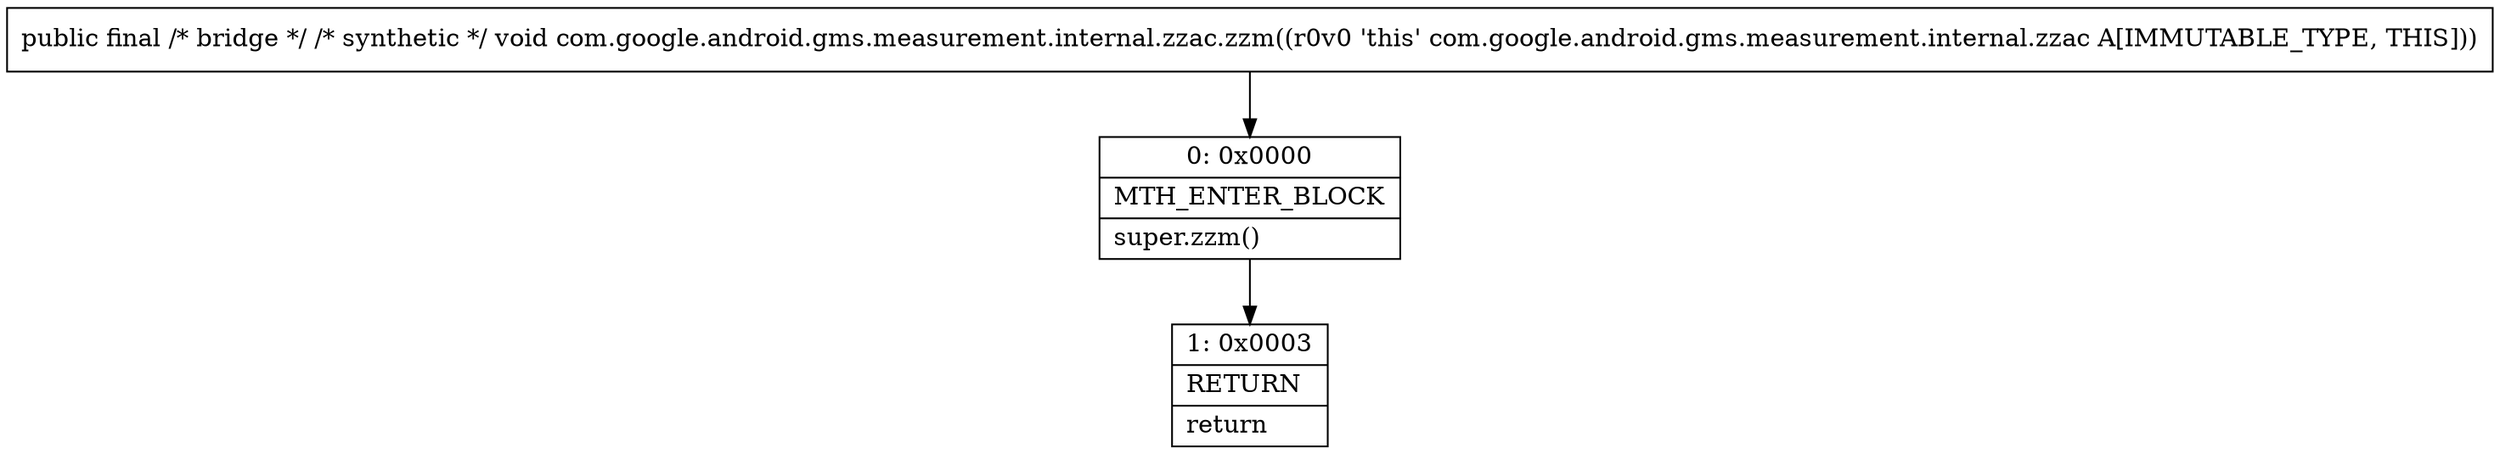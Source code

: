 digraph "CFG forcom.google.android.gms.measurement.internal.zzac.zzm()V" {
Node_0 [shape=record,label="{0\:\ 0x0000|MTH_ENTER_BLOCK\l|super.zzm()\l}"];
Node_1 [shape=record,label="{1\:\ 0x0003|RETURN\l|return\l}"];
MethodNode[shape=record,label="{public final \/* bridge *\/ \/* synthetic *\/ void com.google.android.gms.measurement.internal.zzac.zzm((r0v0 'this' com.google.android.gms.measurement.internal.zzac A[IMMUTABLE_TYPE, THIS])) }"];
MethodNode -> Node_0;
Node_0 -> Node_1;
}

